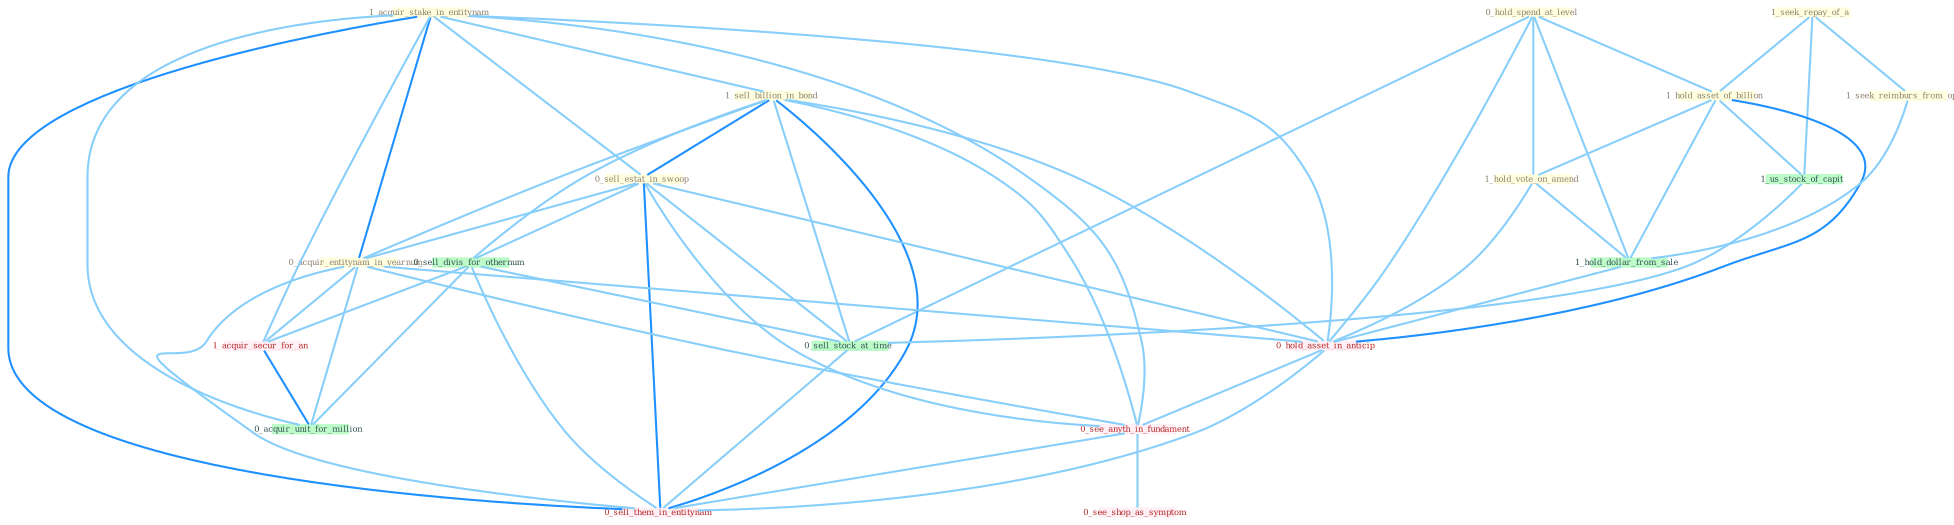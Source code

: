 Graph G{ 
    node
    [shape=polygon,style=filled,width=.5,height=.06,color="#BDFCC9",fixedsize=true,fontsize=4,
    fontcolor="#2f4f4f"];
    {node
    [color="#ffffe0", fontcolor="#8b7d6b"] "1_seek_repay_of_a " "0_hold_spend_at_level " "1_hold_asset_of_billion " "1_acquir_stake_in_entitynam " "1_sell_billion_in_bond " "1_seek_reimburs_from_oper " "1_hold_vote_on_amend " "0_sell_estat_in_swoop " "0_acquir_entitynam_in_yearnum "}
{node [color="#fff0f5", fontcolor="#b22222"] "1_acquir_secur_for_an " "0_hold_asset_in_anticip " "0_see_anyth_in_fundament " "0_see_shop_as_symptom " "0_sell_them_in_entitynam "}
edge [color="#B0E2FF"];

	"1_seek_repay_of_a " -- "1_hold_asset_of_billion " [w="1", color="#87cefa" ];
	"1_seek_repay_of_a " -- "1_seek_reimburs_from_oper " [w="1", color="#87cefa" ];
	"1_seek_repay_of_a " -- "1_us_stock_of_capit " [w="1", color="#87cefa" ];
	"0_hold_spend_at_level " -- "1_hold_asset_of_billion " [w="1", color="#87cefa" ];
	"0_hold_spend_at_level " -- "1_hold_vote_on_amend " [w="1", color="#87cefa" ];
	"0_hold_spend_at_level " -- "1_hold_dollar_from_sale " [w="1", color="#87cefa" ];
	"0_hold_spend_at_level " -- "0_hold_asset_in_anticip " [w="1", color="#87cefa" ];
	"0_hold_spend_at_level " -- "0_sell_stock_at_time " [w="1", color="#87cefa" ];
	"1_hold_asset_of_billion " -- "1_hold_vote_on_amend " [w="1", color="#87cefa" ];
	"1_hold_asset_of_billion " -- "1_us_stock_of_capit " [w="1", color="#87cefa" ];
	"1_hold_asset_of_billion " -- "1_hold_dollar_from_sale " [w="1", color="#87cefa" ];
	"1_hold_asset_of_billion " -- "0_hold_asset_in_anticip " [w="2", color="#1e90ff" , len=0.8];
	"1_acquir_stake_in_entitynam " -- "1_sell_billion_in_bond " [w="1", color="#87cefa" ];
	"1_acquir_stake_in_entitynam " -- "0_sell_estat_in_swoop " [w="1", color="#87cefa" ];
	"1_acquir_stake_in_entitynam " -- "0_acquir_entitynam_in_yearnum " [w="2", color="#1e90ff" , len=0.8];
	"1_acquir_stake_in_entitynam " -- "1_acquir_secur_for_an " [w="1", color="#87cefa" ];
	"1_acquir_stake_in_entitynam " -- "0_hold_asset_in_anticip " [w="1", color="#87cefa" ];
	"1_acquir_stake_in_entitynam " -- "0_see_anyth_in_fundament " [w="1", color="#87cefa" ];
	"1_acquir_stake_in_entitynam " -- "0_acquir_unit_for_million " [w="1", color="#87cefa" ];
	"1_acquir_stake_in_entitynam " -- "0_sell_them_in_entitynam " [w="2", color="#1e90ff" , len=0.8];
	"1_sell_billion_in_bond " -- "0_sell_estat_in_swoop " [w="2", color="#1e90ff" , len=0.8];
	"1_sell_billion_in_bond " -- "0_acquir_entitynam_in_yearnum " [w="1", color="#87cefa" ];
	"1_sell_billion_in_bond " -- "0_sell_divis_for_othernum " [w="1", color="#87cefa" ];
	"1_sell_billion_in_bond " -- "0_hold_asset_in_anticip " [w="1", color="#87cefa" ];
	"1_sell_billion_in_bond " -- "0_sell_stock_at_time " [w="1", color="#87cefa" ];
	"1_sell_billion_in_bond " -- "0_see_anyth_in_fundament " [w="1", color="#87cefa" ];
	"1_sell_billion_in_bond " -- "0_sell_them_in_entitynam " [w="2", color="#1e90ff" , len=0.8];
	"1_seek_reimburs_from_oper " -- "1_hold_dollar_from_sale " [w="1", color="#87cefa" ];
	"1_hold_vote_on_amend " -- "1_hold_dollar_from_sale " [w="1", color="#87cefa" ];
	"1_hold_vote_on_amend " -- "0_hold_asset_in_anticip " [w="1", color="#87cefa" ];
	"0_sell_estat_in_swoop " -- "0_acquir_entitynam_in_yearnum " [w="1", color="#87cefa" ];
	"0_sell_estat_in_swoop " -- "0_sell_divis_for_othernum " [w="1", color="#87cefa" ];
	"0_sell_estat_in_swoop " -- "0_hold_asset_in_anticip " [w="1", color="#87cefa" ];
	"0_sell_estat_in_swoop " -- "0_sell_stock_at_time " [w="1", color="#87cefa" ];
	"0_sell_estat_in_swoop " -- "0_see_anyth_in_fundament " [w="1", color="#87cefa" ];
	"0_sell_estat_in_swoop " -- "0_sell_them_in_entitynam " [w="2", color="#1e90ff" , len=0.8];
	"0_acquir_entitynam_in_yearnum " -- "1_acquir_secur_for_an " [w="1", color="#87cefa" ];
	"0_acquir_entitynam_in_yearnum " -- "0_hold_asset_in_anticip " [w="1", color="#87cefa" ];
	"0_acquir_entitynam_in_yearnum " -- "0_see_anyth_in_fundament " [w="1", color="#87cefa" ];
	"0_acquir_entitynam_in_yearnum " -- "0_acquir_unit_for_million " [w="1", color="#87cefa" ];
	"0_acquir_entitynam_in_yearnum " -- "0_sell_them_in_entitynam " [w="1", color="#87cefa" ];
	"0_sell_divis_for_othernum " -- "1_acquir_secur_for_an " [w="1", color="#87cefa" ];
	"0_sell_divis_for_othernum " -- "0_sell_stock_at_time " [w="1", color="#87cefa" ];
	"0_sell_divis_for_othernum " -- "0_acquir_unit_for_million " [w="1", color="#87cefa" ];
	"0_sell_divis_for_othernum " -- "0_sell_them_in_entitynam " [w="1", color="#87cefa" ];
	"1_acquir_secur_for_an " -- "0_acquir_unit_for_million " [w="2", color="#1e90ff" , len=0.8];
	"1_us_stock_of_capit " -- "0_sell_stock_at_time " [w="1", color="#87cefa" ];
	"1_hold_dollar_from_sale " -- "0_hold_asset_in_anticip " [w="1", color="#87cefa" ];
	"0_hold_asset_in_anticip " -- "0_see_anyth_in_fundament " [w="1", color="#87cefa" ];
	"0_hold_asset_in_anticip " -- "0_sell_them_in_entitynam " [w="1", color="#87cefa" ];
	"0_sell_stock_at_time " -- "0_sell_them_in_entitynam " [w="1", color="#87cefa" ];
	"0_see_anyth_in_fundament " -- "0_see_shop_as_symptom " [w="1", color="#87cefa" ];
	"0_see_anyth_in_fundament " -- "0_sell_them_in_entitynam " [w="1", color="#87cefa" ];
}